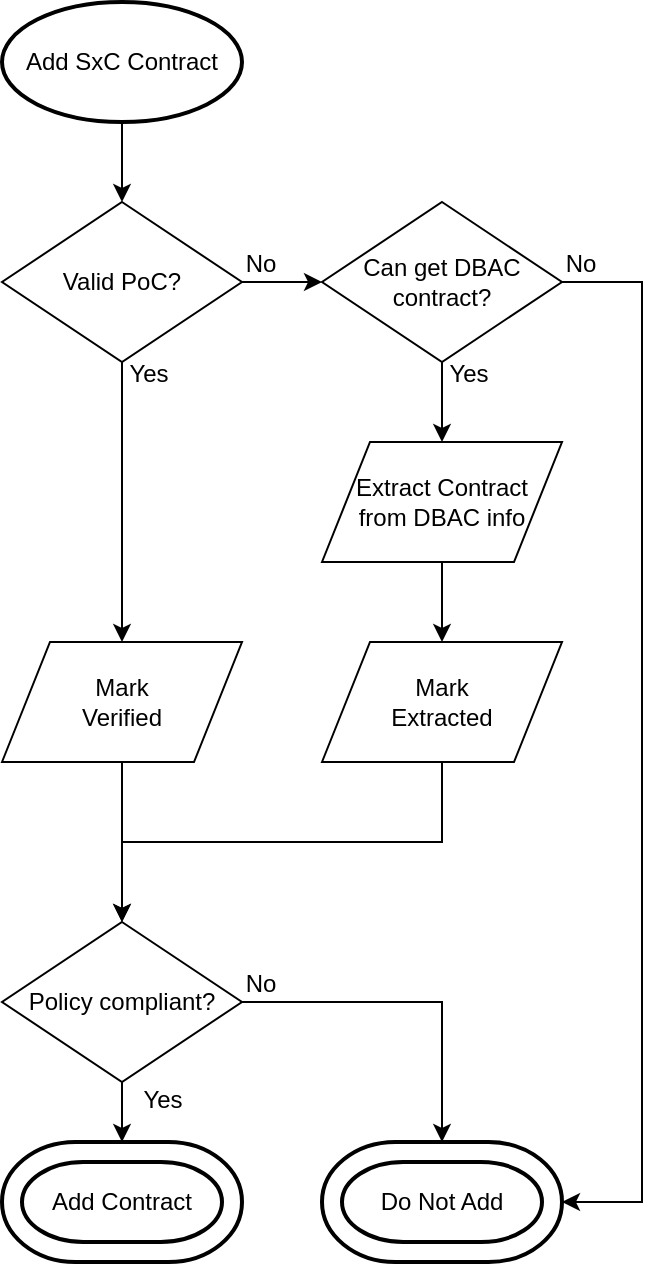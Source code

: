 <mxfile version="12.5.2"><diagram id="FkCdPjZJ8-QhyjD5HfDq" name="Page-1"><mxGraphModel dx="536" dy="304" grid="1" gridSize="10" guides="1" tooltips="1" connect="1" arrows="1" fold="1" page="1" pageScale="1" pageWidth="827" pageHeight="1169" math="0" shadow="0"><root><mxCell id="0"/><mxCell id="1" parent="0"/><mxCell id="yOy8OFCSUaF9W_NkXSz8-13" style="edgeStyle=orthogonalEdgeStyle;rounded=0;orthogonalLoop=1;jettySize=auto;html=1;" parent="1" source="yOy8OFCSUaF9W_NkXSz8-1" target="yOy8OFCSUaF9W_NkXSz8-7" edge="1"><mxGeometry relative="1" as="geometry"><mxPoint x="340" y="120" as="targetPoint"/></mxGeometry></mxCell><mxCell id="yOy8OFCSUaF9W_NkXSz8-1" value="Add SxC Contract" style="strokeWidth=2;html=1;shape=mxgraph.flowchart.start_1;whiteSpace=wrap;" parent="1" vertex="1"><mxGeometry x="280" y="140" width="120" height="60" as="geometry"/></mxCell><mxCell id="yOy8OFCSUaF9W_NkXSz8-10" value="" style="edgeStyle=orthogonalEdgeStyle;rounded=0;orthogonalLoop=1;jettySize=auto;html=1;" parent="1" source="yOy8OFCSUaF9W_NkXSz8-7" target="zlJ-tzCJ5aSrDn_Q3yKM-5" edge="1"><mxGeometry relative="1" as="geometry"><mxPoint x="340" y="480" as="targetPoint"/></mxGeometry></mxCell><mxCell id="zlJ-tzCJ5aSrDn_Q3yKM-3" style="edgeStyle=orthogonalEdgeStyle;rounded=0;orthogonalLoop=1;jettySize=auto;html=1;" parent="1" source="yOy8OFCSUaF9W_NkXSz8-7" target="rYncNqcOy4_RLpPvFH3Q-36" edge="1"><mxGeometry relative="1" as="geometry"><mxPoint x="470" y="400" as="targetPoint"/></mxGeometry></mxCell><mxCell id="yOy8OFCSUaF9W_NkXSz8-7" value="Valid PoC?" style="rhombus;whiteSpace=wrap;html=1;" parent="1" vertex="1"><mxGeometry x="280" y="240" width="120" height="80" as="geometry"/></mxCell><mxCell id="yOy8OFCSUaF9W_NkXSz8-12" value="" style="edgeStyle=orthogonalEdgeStyle;rounded=0;orthogonalLoop=1;jettySize=auto;html=1;" parent="1" source="yOy8OFCSUaF9W_NkXSz8-9" target="yOy8OFCSUaF9W_NkXSz8-38" edge="1"><mxGeometry relative="1" as="geometry"><mxPoint x="340" y="810" as="targetPoint"/></mxGeometry></mxCell><mxCell id="yOy8OFCSUaF9W_NkXSz8-9" value="Policy compliant?" style="rhombus;whiteSpace=wrap;html=1;" parent="1" vertex="1"><mxGeometry x="280" y="600" width="120" height="80" as="geometry"/></mxCell><mxCell id="yOy8OFCSUaF9W_NkXSz8-28" value="Yes" style="text;html=1;resizable=0;points=[];align=center;verticalAlign=middle;labelBackgroundColor=#ffffff;" parent="1" vertex="1" connectable="0"><mxGeometry x="340" y="694.362" as="geometry"><mxPoint x="20" y="-6" as="offset"/></mxGeometry></mxCell><mxCell id="yOy8OFCSUaF9W_NkXSz8-36" value="" style="group" parent="1" vertex="1" connectable="0"><mxGeometry x="440" y="710" width="120" height="60" as="geometry"/></mxCell><mxCell id="yOy8OFCSUaF9W_NkXSz8-34" value="" style="strokeWidth=2;html=1;shape=mxgraph.flowchart.terminator;whiteSpace=wrap;" parent="yOy8OFCSUaF9W_NkXSz8-36" vertex="1"><mxGeometry width="120" height="60" as="geometry"/></mxCell><mxCell id="yOy8OFCSUaF9W_NkXSz8-35" value="Do Not Add" style="strokeWidth=2;html=1;shape=mxgraph.flowchart.terminator;whiteSpace=wrap;" parent="yOy8OFCSUaF9W_NkXSz8-36" vertex="1"><mxGeometry x="10" y="10" width="100" height="40" as="geometry"/></mxCell><mxCell id="yOy8OFCSUaF9W_NkXSz8-37" value="" style="group" parent="1" vertex="1" connectable="0"><mxGeometry x="280" y="710" width="120" height="60" as="geometry"/></mxCell><mxCell id="yOy8OFCSUaF9W_NkXSz8-38" value="" style="strokeWidth=2;html=1;shape=mxgraph.flowchart.terminator;whiteSpace=wrap;" parent="yOy8OFCSUaF9W_NkXSz8-37" vertex="1"><mxGeometry width="120" height="60" as="geometry"/></mxCell><mxCell id="yOy8OFCSUaF9W_NkXSz8-39" value="Add Contract" style="strokeWidth=2;html=1;shape=mxgraph.flowchart.terminator;whiteSpace=wrap;" parent="yOy8OFCSUaF9W_NkXSz8-37" vertex="1"><mxGeometry x="10" y="10" width="100" height="40" as="geometry"/></mxCell><mxCell id="YVDFOtQS9wK2kvsV4Cds-3" value="No" style="text;html=1;resizable=0;points=[];align=center;verticalAlign=middle;labelBackgroundColor=#ffffff;" parent="1" vertex="1" connectable="0"><mxGeometry x="440.172" y="640.138" as="geometry"><mxPoint x="-31" y="-9" as="offset"/></mxGeometry></mxCell><mxCell id="YVDFOtQS9wK2kvsV4Cds-6" style="edgeStyle=orthogonalEdgeStyle;rounded=0;orthogonalLoop=1;jettySize=auto;html=1;" parent="1" source="yOy8OFCSUaF9W_NkXSz8-9" target="yOy8OFCSUaF9W_NkXSz8-34" edge="1"><mxGeometry relative="1" as="geometry"><mxPoint x="400" y="730" as="sourcePoint"/><mxPoint x="452" y="640" as="targetPoint"/></mxGeometry></mxCell><mxCell id="zlJ-tzCJ5aSrDn_Q3yKM-9" style="edgeStyle=orthogonalEdgeStyle;rounded=0;orthogonalLoop=1;jettySize=auto;html=1;" parent="1" source="YVDFOtQS9wK2kvsV4Cds-9" target="yOy8OFCSUaF9W_NkXSz8-9" edge="1"><mxGeometry relative="1" as="geometry"><Array as="points"><mxPoint x="500" y="560"/><mxPoint x="340" y="560"/></Array></mxGeometry></mxCell><mxCell id="YVDFOtQS9wK2kvsV4Cds-9" value="Mark&lt;br&gt;Extracted" style="shape=parallelogram;perimeter=parallelogramPerimeter;whiteSpace=wrap;html=1;" parent="1" vertex="1"><mxGeometry x="440" y="460" width="120" height="60" as="geometry"/></mxCell><mxCell id="zlJ-tzCJ5aSrDn_Q3yKM-2" value="No" style="text;html=1;resizable=0;points=[];align=center;verticalAlign=middle;labelBackgroundColor=#ffffff;" parent="1" vertex="1" connectable="0"><mxGeometry x="440.172" y="280.138" as="geometry"><mxPoint x="-31" y="-9" as="offset"/></mxGeometry></mxCell><mxCell id="zlJ-tzCJ5aSrDn_Q3yKM-6" style="edgeStyle=orthogonalEdgeStyle;rounded=0;orthogonalLoop=1;jettySize=auto;html=1;" parent="1" source="zlJ-tzCJ5aSrDn_Q3yKM-5" target="yOy8OFCSUaF9W_NkXSz8-9" edge="1"><mxGeometry relative="1" as="geometry"><Array as="points"><mxPoint x="340" y="570"/><mxPoint x="340" y="570"/></Array></mxGeometry></mxCell><mxCell id="zlJ-tzCJ5aSrDn_Q3yKM-5" value="Mark &lt;br&gt;Verified" style="shape=parallelogram;perimeter=parallelogramPerimeter;whiteSpace=wrap;html=1;" parent="1" vertex="1"><mxGeometry x="280" y="460" width="120" height="60" as="geometry"/></mxCell><mxCell id="zlJ-tzCJ5aSrDn_Q3yKM-10" value="Yes" style="text;html=1;resizable=0;points=[];align=center;verticalAlign=middle;labelBackgroundColor=#ffffff;" parent="1" vertex="1" connectable="0"><mxGeometry x="390.172" y="335.138" as="geometry"><mxPoint x="-37" y="-9" as="offset"/></mxGeometry></mxCell><mxCell id="rYncNqcOy4_RLpPvFH3Q-37" style="edgeStyle=orthogonalEdgeStyle;rounded=0;orthogonalLoop=1;jettySize=auto;html=1;" parent="1" source="rYncNqcOy4_RLpPvFH3Q-36" target="rYncNqcOy4_RLpPvFH3Q-42" edge="1"><mxGeometry relative="1" as="geometry"/></mxCell><mxCell id="rYncNqcOy4_RLpPvFH3Q-39" style="edgeStyle=orthogonalEdgeStyle;rounded=0;orthogonalLoop=1;jettySize=auto;html=1;" parent="1" source="rYncNqcOy4_RLpPvFH3Q-36" target="yOy8OFCSUaF9W_NkXSz8-34" edge="1"><mxGeometry relative="1" as="geometry"><Array as="points"><mxPoint x="600" y="280"/><mxPoint x="600" y="740"/></Array></mxGeometry></mxCell><mxCell id="rYncNqcOy4_RLpPvFH3Q-36" value="Can get DBAC contract?" style="rhombus;whiteSpace=wrap;html=1;" parent="1" vertex="1"><mxGeometry x="440" y="240" width="120" height="80" as="geometry"/></mxCell><mxCell id="rYncNqcOy4_RLpPvFH3Q-40" value="Yes" style="text;html=1;resizable=0;points=[];align=center;verticalAlign=middle;labelBackgroundColor=#ffffff;" parent="1" vertex="1" connectable="0"><mxGeometry x="550.172" y="335.138" as="geometry"><mxPoint x="-37" y="-9" as="offset"/></mxGeometry></mxCell><mxCell id="rYncNqcOy4_RLpPvFH3Q-41" value="No" style="text;html=1;resizable=0;points=[];align=center;verticalAlign=middle;labelBackgroundColor=#ffffff;" parent="1" vertex="1" connectable="0"><mxGeometry x="600.172" y="280.138" as="geometry"><mxPoint x="-31" y="-9" as="offset"/></mxGeometry></mxCell><mxCell id="rYncNqcOy4_RLpPvFH3Q-43" style="edgeStyle=orthogonalEdgeStyle;rounded=0;orthogonalLoop=1;jettySize=auto;html=1;" parent="1" source="rYncNqcOy4_RLpPvFH3Q-42" target="YVDFOtQS9wK2kvsV4Cds-9" edge="1"><mxGeometry relative="1" as="geometry"/></mxCell><mxCell id="rYncNqcOy4_RLpPvFH3Q-42" value="Extract Contract&lt;br&gt;from DBAC info" style="shape=parallelogram;perimeter=parallelogramPerimeter;whiteSpace=wrap;html=1;" parent="1" vertex="1"><mxGeometry x="440" y="360" width="120" height="60" as="geometry"/></mxCell></root></mxGraphModel></diagram></mxfile>